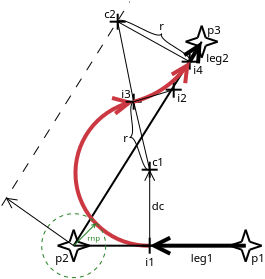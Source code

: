 <?xml version="1.0" encoding="UTF-8"?>
<dia:diagram xmlns:dia="http://www.lysator.liu.se/~alla/dia/">
  <dia:layer name="Background" visible="true" active="true">
    <dia:object type="Standard - Line" version="0" id="O0">
      <dia:attribute name="obj_pos">
        <dia:point val="15,17"/>
      </dia:attribute>
      <dia:attribute name="obj_bb">
        <dia:rectangle val="14.931,6.731;21.469,17.069"/>
      </dia:attribute>
      <dia:attribute name="conn_endpoints">
        <dia:point val="15,17"/>
        <dia:point val="21.4,6.8"/>
      </dia:attribute>
      <dia:attribute name="numcp">
        <dia:int val="1"/>
      </dia:attribute>
    </dia:object>
    <dia:object type="Standard - Arc" version="0" id="O1">
      <dia:attribute name="obj_pos">
        <dia:point val="18.8,17"/>
      </dia:attribute>
      <dia:attribute name="obj_bb">
        <dia:rectangle val="14.989,9.474;18.91,17.11"/>
      </dia:attribute>
      <dia:attribute name="conn_endpoints">
        <dia:point val="18.8,17"/>
        <dia:point val="18,9.8"/>
      </dia:attribute>
      <dia:attribute name="arc_color">
        <dia:color val="#cb3841"/>
      </dia:attribute>
      <dia:attribute name="curve_distance">
        <dia:real val="-3.309"/>
      </dia:attribute>
      <dia:attribute name="line_width">
        <dia:real val="0.2"/>
      </dia:attribute>
      <dia:attribute name="end_arrow">
        <dia:enum val="1"/>
      </dia:attribute>
      <dia:attribute name="end_arrow_length">
        <dia:real val="0.8"/>
      </dia:attribute>
      <dia:attribute name="end_arrow_width">
        <dia:real val="0.8"/>
      </dia:attribute>
    </dia:object>
    <dia:object type="Standard - Line" version="0" id="O2">
      <dia:attribute name="obj_pos">
        <dia:point val="18.8,17"/>
      </dia:attribute>
      <dia:attribute name="obj_bb">
        <dia:rectangle val="18.7,16.438;23.7,17.562"/>
      </dia:attribute>
      <dia:attribute name="conn_endpoints">
        <dia:point val="18.8,17"/>
        <dia:point val="23.6,17"/>
      </dia:attribute>
      <dia:attribute name="numcp">
        <dia:int val="1"/>
      </dia:attribute>
      <dia:attribute name="line_width">
        <dia:real val="0.2"/>
      </dia:attribute>
      <dia:attribute name="start_arrow">
        <dia:enum val="1"/>
      </dia:attribute>
      <dia:attribute name="start_arrow_length">
        <dia:real val="0.8"/>
      </dia:attribute>
      <dia:attribute name="start_arrow_width">
        <dia:real val="0.8"/>
      </dia:attribute>
    </dia:object>
    <dia:object type="Standard - Line" version="0" id="O3">
      <dia:attribute name="obj_pos">
        <dia:point val="18.8,17"/>
      </dia:attribute>
      <dia:attribute name="obj_bb">
        <dia:rectangle val="18.509,13.144;19.09,17.025"/>
      </dia:attribute>
      <dia:attribute name="conn_endpoints">
        <dia:point val="18.8,17"/>
        <dia:point val="18.8,13.2"/>
      </dia:attribute>
      <dia:attribute name="numcp">
        <dia:int val="1"/>
      </dia:attribute>
      <dia:attribute name="line_width">
        <dia:real val="0.05"/>
      </dia:attribute>
      <dia:attribute name="end_arrow">
        <dia:enum val="1"/>
      </dia:attribute>
      <dia:attribute name="end_arrow_length">
        <dia:real val="0.5"/>
      </dia:attribute>
      <dia:attribute name="end_arrow_width">
        <dia:real val="0.5"/>
      </dia:attribute>
      <dia:connections>
        <dia:connection handle="0" to="O6" connection="0"/>
        <dia:connection handle="1" to="O48" connection="0"/>
      </dia:connections>
    </dia:object>
    <dia:object type="Standard - Text" version="1" id="O4">
      <dia:attribute name="obj_pos">
        <dia:point val="22.2,7.6"/>
      </dia:attribute>
      <dia:attribute name="obj_bb">
        <dia:rectangle val="21.586,7.269;22.814,7.931"/>
      </dia:attribute>
      <dia:attribute name="text">
        <dia:composite type="text">
          <dia:attribute name="string">
            <dia:string>#leg2#</dia:string>
          </dia:attribute>
          <dia:attribute name="font">
            <dia:font family="sans" style="0" name="Helvetica"/>
          </dia:attribute>
          <dia:attribute name="height">
            <dia:real val="0.708"/>
          </dia:attribute>
          <dia:attribute name="pos">
            <dia:point val="22.2,7.796"/>
          </dia:attribute>
          <dia:attribute name="color">
            <dia:color val="#000000"/>
          </dia:attribute>
          <dia:attribute name="alignment">
            <dia:enum val="1"/>
          </dia:attribute>
        </dia:composite>
      </dia:attribute>
      <dia:attribute name="valign">
        <dia:enum val="2"/>
      </dia:attribute>
    </dia:object>
    <dia:object type="Standard - Text" version="1" id="O5">
      <dia:attribute name="obj_pos">
        <dia:point val="21.4,17.6"/>
      </dia:attribute>
      <dia:attribute name="obj_bb">
        <dia:rectangle val="20.786,17.269;22.014,17.931"/>
      </dia:attribute>
      <dia:attribute name="text">
        <dia:composite type="text">
          <dia:attribute name="string">
            <dia:string>#leg1#</dia:string>
          </dia:attribute>
          <dia:attribute name="font">
            <dia:font family="sans" style="0" name="Helvetica"/>
          </dia:attribute>
          <dia:attribute name="height">
            <dia:real val="0.708"/>
          </dia:attribute>
          <dia:attribute name="pos">
            <dia:point val="21.4,17.796"/>
          </dia:attribute>
          <dia:attribute name="color">
            <dia:color val="#000000"/>
          </dia:attribute>
          <dia:attribute name="alignment">
            <dia:enum val="1"/>
          </dia:attribute>
        </dia:composite>
      </dia:attribute>
      <dia:attribute name="valign">
        <dia:enum val="2"/>
      </dia:attribute>
    </dia:object>
    <dia:group>
      <dia:object type="Standard - Line" version="0" id="O6">
        <dia:attribute name="obj_pos">
          <dia:point val="18.8,16.6"/>
        </dia:attribute>
        <dia:attribute name="obj_bb">
          <dia:rectangle val="18.75,16.55;18.85,17.45"/>
        </dia:attribute>
        <dia:attribute name="conn_endpoints">
          <dia:point val="18.8,16.6"/>
          <dia:point val="18.8,17.4"/>
        </dia:attribute>
        <dia:attribute name="numcp">
          <dia:int val="1"/>
        </dia:attribute>
      </dia:object>
      <dia:object type="Standard - Line" version="0" id="O7">
        <dia:attribute name="obj_pos">
          <dia:point val="19.2,17"/>
        </dia:attribute>
        <dia:attribute name="obj_bb">
          <dia:rectangle val="18.35,16.95;19.25,17.05"/>
        </dia:attribute>
        <dia:attribute name="conn_endpoints">
          <dia:point val="19.2,17"/>
          <dia:point val="18.4,17"/>
        </dia:attribute>
        <dia:attribute name="numcp">
          <dia:int val="1"/>
        </dia:attribute>
      </dia:object>
    </dia:group>
    <dia:object type="Standard - Text" version="1" id="O8">
      <dia:attribute name="obj_pos">
        <dia:point val="19.2,12.8"/>
      </dia:attribute>
      <dia:attribute name="obj_bb">
        <dia:rectangle val="18.864,12.469;19.536,13.131"/>
      </dia:attribute>
      <dia:attribute name="text">
        <dia:composite type="text">
          <dia:attribute name="string">
            <dia:string>#c1#</dia:string>
          </dia:attribute>
          <dia:attribute name="font">
            <dia:font family="sans" style="0" name="Helvetica"/>
          </dia:attribute>
          <dia:attribute name="height">
            <dia:real val="0.708"/>
          </dia:attribute>
          <dia:attribute name="pos">
            <dia:point val="19.2,12.996"/>
          </dia:attribute>
          <dia:attribute name="color">
            <dia:color val="#000000"/>
          </dia:attribute>
          <dia:attribute name="alignment">
            <dia:enum val="1"/>
          </dia:attribute>
        </dia:composite>
      </dia:attribute>
      <dia:attribute name="valign">
        <dia:enum val="2"/>
      </dia:attribute>
    </dia:object>
    <dia:object type="Standard - Text" version="1" id="O9">
      <dia:attribute name="obj_pos">
        <dia:point val="14.4,17.6"/>
      </dia:attribute>
      <dia:attribute name="obj_bb">
        <dia:rectangle val="14.04,17.269;14.76,17.931"/>
      </dia:attribute>
      <dia:attribute name="text">
        <dia:composite type="text">
          <dia:attribute name="string">
            <dia:string>#p2#</dia:string>
          </dia:attribute>
          <dia:attribute name="font">
            <dia:font family="sans" style="0" name="Helvetica"/>
          </dia:attribute>
          <dia:attribute name="height">
            <dia:real val="0.708"/>
          </dia:attribute>
          <dia:attribute name="pos">
            <dia:point val="14.4,17.796"/>
          </dia:attribute>
          <dia:attribute name="color">
            <dia:color val="#000000"/>
          </dia:attribute>
          <dia:attribute name="alignment">
            <dia:enum val="1"/>
          </dia:attribute>
        </dia:composite>
      </dia:attribute>
      <dia:attribute name="valign">
        <dia:enum val="2"/>
      </dia:attribute>
    </dia:object>
    <dia:object type="Standard - Text" version="1" id="O10">
      <dia:attribute name="obj_pos">
        <dia:point val="22,6.2"/>
      </dia:attribute>
      <dia:attribute name="obj_bb">
        <dia:rectangle val="21.64,5.869;22.36,6.531"/>
      </dia:attribute>
      <dia:attribute name="text">
        <dia:composite type="text">
          <dia:attribute name="string">
            <dia:string>#p3#</dia:string>
          </dia:attribute>
          <dia:attribute name="font">
            <dia:font family="sans" style="0" name="Helvetica"/>
          </dia:attribute>
          <dia:attribute name="height">
            <dia:real val="0.708"/>
          </dia:attribute>
          <dia:attribute name="pos">
            <dia:point val="22,6.396"/>
          </dia:attribute>
          <dia:attribute name="color">
            <dia:color val="#000000"/>
          </dia:attribute>
          <dia:attribute name="alignment">
            <dia:enum val="1"/>
          </dia:attribute>
        </dia:composite>
      </dia:attribute>
      <dia:attribute name="valign">
        <dia:enum val="2"/>
      </dia:attribute>
    </dia:object>
    <dia:object type="Standard - Text" version="1" id="O11">
      <dia:attribute name="obj_pos">
        <dia:point val="19.2,15"/>
      </dia:attribute>
      <dia:attribute name="obj_bb">
        <dia:rectangle val="18.864,14.669;19.536,15.331"/>
      </dia:attribute>
      <dia:attribute name="text">
        <dia:composite type="text">
          <dia:attribute name="string">
            <dia:string>#dc#</dia:string>
          </dia:attribute>
          <dia:attribute name="font">
            <dia:font family="sans" style="0" name="Helvetica"/>
          </dia:attribute>
          <dia:attribute name="height">
            <dia:real val="0.708"/>
          </dia:attribute>
          <dia:attribute name="pos">
            <dia:point val="19.2,15.196"/>
          </dia:attribute>
          <dia:attribute name="color">
            <dia:color val="#000000"/>
          </dia:attribute>
          <dia:attribute name="alignment">
            <dia:enum val="1"/>
          </dia:attribute>
        </dia:composite>
      </dia:attribute>
      <dia:attribute name="valign">
        <dia:enum val="2"/>
      </dia:attribute>
    </dia:object>
    <dia:group>
      <dia:object type="Standard - Line" version="0" id="O12">
        <dia:attribute name="obj_pos">
          <dia:point val="15,16.2"/>
        </dia:attribute>
        <dia:attribute name="obj_bb">
          <dia:rectangle val="14.737,16.137;15.063,16.863"/>
        </dia:attribute>
        <dia:attribute name="conn_endpoints">
          <dia:point val="15,16.2"/>
          <dia:point val="14.8,16.8"/>
        </dia:attribute>
        <dia:attribute name="numcp">
          <dia:int val="1"/>
        </dia:attribute>
      </dia:object>
      <dia:object type="Standard - Line" version="0" id="O13">
        <dia:attribute name="obj_pos">
          <dia:point val="15.2,17.2"/>
        </dia:attribute>
        <dia:attribute name="obj_bb">
          <dia:rectangle val="14.937,17.137;15.263,17.863"/>
        </dia:attribute>
        <dia:attribute name="conn_endpoints">
          <dia:point val="15.2,17.2"/>
          <dia:point val="15,17.8"/>
        </dia:attribute>
        <dia:attribute name="numcp">
          <dia:int val="1"/>
        </dia:attribute>
      </dia:object>
      <dia:object type="Standard - Line" version="0" id="O14">
        <dia:attribute name="obj_pos">
          <dia:point val="15,16.2"/>
        </dia:attribute>
        <dia:attribute name="obj_bb">
          <dia:rectangle val="14.937,16.137;15.263,16.863"/>
        </dia:attribute>
        <dia:attribute name="conn_endpoints">
          <dia:point val="15,16.2"/>
          <dia:point val="15.2,16.8"/>
        </dia:attribute>
        <dia:attribute name="numcp">
          <dia:int val="1"/>
        </dia:attribute>
      </dia:object>
      <dia:object type="Standard - Line" version="0" id="O15">
        <dia:attribute name="obj_pos">
          <dia:point val="14.8,17.2"/>
        </dia:attribute>
        <dia:attribute name="obj_bb">
          <dia:rectangle val="14.737,17.137;15.063,17.863"/>
        </dia:attribute>
        <dia:attribute name="conn_endpoints">
          <dia:point val="14.8,17.2"/>
          <dia:point val="15,17.8"/>
        </dia:attribute>
        <dia:attribute name="numcp">
          <dia:int val="1"/>
        </dia:attribute>
      </dia:object>
      <dia:object type="Standard - Line" version="0" id="O16">
        <dia:attribute name="obj_pos">
          <dia:point val="15.2,16.8"/>
        </dia:attribute>
        <dia:attribute name="obj_bb">
          <dia:rectangle val="15.137,16.737;15.863,17.063"/>
        </dia:attribute>
        <dia:attribute name="conn_endpoints">
          <dia:point val="15.2,16.8"/>
          <dia:point val="15.8,17"/>
        </dia:attribute>
        <dia:attribute name="numcp">
          <dia:int val="1"/>
        </dia:attribute>
      </dia:object>
      <dia:object type="Standard - Line" version="0" id="O17">
        <dia:attribute name="obj_pos">
          <dia:point val="14.2,17"/>
        </dia:attribute>
        <dia:attribute name="obj_bb">
          <dia:rectangle val="14.137,16.937;14.863,17.263"/>
        </dia:attribute>
        <dia:attribute name="conn_endpoints">
          <dia:point val="14.2,17"/>
          <dia:point val="14.8,17.2"/>
        </dia:attribute>
        <dia:attribute name="numcp">
          <dia:int val="1"/>
        </dia:attribute>
      </dia:object>
      <dia:object type="Standard - Line" version="0" id="O18">
        <dia:attribute name="obj_pos">
          <dia:point val="15.2,17.2"/>
        </dia:attribute>
        <dia:attribute name="obj_bb">
          <dia:rectangle val="15.137,16.937;15.863,17.263"/>
        </dia:attribute>
        <dia:attribute name="conn_endpoints">
          <dia:point val="15.2,17.2"/>
          <dia:point val="15.8,17"/>
        </dia:attribute>
        <dia:attribute name="numcp">
          <dia:int val="1"/>
        </dia:attribute>
      </dia:object>
      <dia:object type="Standard - Line" version="0" id="O19">
        <dia:attribute name="obj_pos">
          <dia:point val="14.2,17"/>
        </dia:attribute>
        <dia:attribute name="obj_bb">
          <dia:rectangle val="14.137,16.737;14.863,17.063"/>
        </dia:attribute>
        <dia:attribute name="conn_endpoints">
          <dia:point val="14.2,17"/>
          <dia:point val="14.8,16.8"/>
        </dia:attribute>
        <dia:attribute name="numcp">
          <dia:int val="1"/>
        </dia:attribute>
      </dia:object>
    </dia:group>
    <dia:group>
      <dia:object type="Standard - Line" version="0" id="O20">
        <dia:attribute name="obj_pos">
          <dia:point val="21.4,6"/>
        </dia:attribute>
        <dia:attribute name="obj_bb">
          <dia:rectangle val="21.137,5.937;21.463,6.663"/>
        </dia:attribute>
        <dia:attribute name="conn_endpoints">
          <dia:point val="21.4,6"/>
          <dia:point val="21.2,6.6"/>
        </dia:attribute>
        <dia:attribute name="numcp">
          <dia:int val="1"/>
        </dia:attribute>
      </dia:object>
      <dia:object type="Standard - Line" version="0" id="O21">
        <dia:attribute name="obj_pos">
          <dia:point val="21.6,7"/>
        </dia:attribute>
        <dia:attribute name="obj_bb">
          <dia:rectangle val="21.337,6.937;21.663,7.663"/>
        </dia:attribute>
        <dia:attribute name="conn_endpoints">
          <dia:point val="21.6,7"/>
          <dia:point val="21.4,7.6"/>
        </dia:attribute>
        <dia:attribute name="numcp">
          <dia:int val="1"/>
        </dia:attribute>
      </dia:object>
      <dia:object type="Standard - Line" version="0" id="O22">
        <dia:attribute name="obj_pos">
          <dia:point val="21.4,6"/>
        </dia:attribute>
        <dia:attribute name="obj_bb">
          <dia:rectangle val="21.337,5.937;21.663,6.663"/>
        </dia:attribute>
        <dia:attribute name="conn_endpoints">
          <dia:point val="21.4,6"/>
          <dia:point val="21.6,6.6"/>
        </dia:attribute>
        <dia:attribute name="numcp">
          <dia:int val="1"/>
        </dia:attribute>
      </dia:object>
      <dia:object type="Standard - Line" version="0" id="O23">
        <dia:attribute name="obj_pos">
          <dia:point val="21.2,7"/>
        </dia:attribute>
        <dia:attribute name="obj_bb">
          <dia:rectangle val="21.137,6.937;21.463,7.663"/>
        </dia:attribute>
        <dia:attribute name="conn_endpoints">
          <dia:point val="21.2,7"/>
          <dia:point val="21.4,7.6"/>
        </dia:attribute>
        <dia:attribute name="numcp">
          <dia:int val="1"/>
        </dia:attribute>
      </dia:object>
      <dia:object type="Standard - Line" version="0" id="O24">
        <dia:attribute name="obj_pos">
          <dia:point val="21.6,6.6"/>
        </dia:attribute>
        <dia:attribute name="obj_bb">
          <dia:rectangle val="21.537,6.537;22.263,6.863"/>
        </dia:attribute>
        <dia:attribute name="conn_endpoints">
          <dia:point val="21.6,6.6"/>
          <dia:point val="22.2,6.8"/>
        </dia:attribute>
        <dia:attribute name="numcp">
          <dia:int val="1"/>
        </dia:attribute>
      </dia:object>
      <dia:object type="Standard - Line" version="0" id="O25">
        <dia:attribute name="obj_pos">
          <dia:point val="20.6,6.8"/>
        </dia:attribute>
        <dia:attribute name="obj_bb">
          <dia:rectangle val="20.537,6.737;21.263,7.063"/>
        </dia:attribute>
        <dia:attribute name="conn_endpoints">
          <dia:point val="20.6,6.8"/>
          <dia:point val="21.2,7"/>
        </dia:attribute>
        <dia:attribute name="numcp">
          <dia:int val="1"/>
        </dia:attribute>
      </dia:object>
      <dia:object type="Standard - Line" version="0" id="O26">
        <dia:attribute name="obj_pos">
          <dia:point val="21.6,7"/>
        </dia:attribute>
        <dia:attribute name="obj_bb">
          <dia:rectangle val="21.537,6.737;22.263,7.063"/>
        </dia:attribute>
        <dia:attribute name="conn_endpoints">
          <dia:point val="21.6,7"/>
          <dia:point val="22.2,6.8"/>
        </dia:attribute>
        <dia:attribute name="numcp">
          <dia:int val="1"/>
        </dia:attribute>
      </dia:object>
      <dia:object type="Standard - Line" version="0" id="O27">
        <dia:attribute name="obj_pos">
          <dia:point val="20.6,6.8"/>
        </dia:attribute>
        <dia:attribute name="obj_bb">
          <dia:rectangle val="20.537,6.537;21.263,6.863"/>
        </dia:attribute>
        <dia:attribute name="conn_endpoints">
          <dia:point val="20.6,6.8"/>
          <dia:point val="21.2,6.6"/>
        </dia:attribute>
        <dia:attribute name="numcp">
          <dia:int val="1"/>
        </dia:attribute>
      </dia:object>
    </dia:group>
    <dia:object type="Standard - Line" version="0" id="O28">
      <dia:attribute name="obj_pos">
        <dia:point val="21.4,6.8"/>
      </dia:attribute>
      <dia:attribute name="obj_bb">
        <dia:rectangle val="20.34,6.663;21.537,8.053"/>
      </dia:attribute>
      <dia:attribute name="conn_endpoints">
        <dia:point val="21.4,6.8"/>
        <dia:point val="20.8,7.8"/>
      </dia:attribute>
      <dia:attribute name="numcp">
        <dia:int val="1"/>
      </dia:attribute>
      <dia:attribute name="line_width">
        <dia:real val="0.2"/>
      </dia:attribute>
      <dia:attribute name="start_arrow">
        <dia:enum val="1"/>
      </dia:attribute>
      <dia:attribute name="start_arrow_length">
        <dia:real val="0.8"/>
      </dia:attribute>
      <dia:attribute name="start_arrow_width">
        <dia:real val="0.8"/>
      </dia:attribute>
      <dia:connections>
        <dia:connection handle="1" to="O53" connection="0"/>
      </dia:connections>
    </dia:object>
    <dia:object type="Standard - Line" version="0" id="O29">
      <dia:attribute name="obj_pos">
        <dia:point val="18,9.8"/>
      </dia:attribute>
      <dia:attribute name="obj_bb">
        <dia:rectangle val="17.97,9.77;18.83,13.23"/>
      </dia:attribute>
      <dia:attribute name="conn_endpoints">
        <dia:point val="18,9.8"/>
        <dia:point val="18.8,13.2"/>
      </dia:attribute>
      <dia:attribute name="numcp">
        <dia:int val="1"/>
      </dia:attribute>
      <dia:attribute name="line_width">
        <dia:real val="0.05"/>
      </dia:attribute>
      <dia:connections>
        <dia:connection handle="0" to="O51" connection="0"/>
        <dia:connection handle="1" to="O47" connection="0"/>
      </dia:connections>
    </dia:object>
    <dia:object type="Standard - Line" version="0" id="O30">
      <dia:attribute name="obj_pos">
        <dia:point val="18,9.8"/>
      </dia:attribute>
      <dia:attribute name="obj_bb">
        <dia:rectangle val="17.171,5.771;18.029,9.829"/>
      </dia:attribute>
      <dia:attribute name="conn_endpoints">
        <dia:point val="18,9.8"/>
        <dia:point val="17.2,5.8"/>
      </dia:attribute>
      <dia:attribute name="numcp">
        <dia:int val="1"/>
      </dia:attribute>
      <dia:attribute name="line_width">
        <dia:real val="0.05"/>
      </dia:attribute>
      <dia:connections>
        <dia:connection handle="0" to="O51" connection="0"/>
        <dia:connection handle="1" to="O32" connection="0"/>
      </dia:connections>
    </dia:object>
    <dia:object type="Standard - Line" version="0" id="O31">
      <dia:attribute name="obj_pos">
        <dia:point val="17.2,5.8"/>
      </dia:attribute>
      <dia:attribute name="obj_bb">
        <dia:rectangle val="17.166,5.766;20.834,7.834"/>
      </dia:attribute>
      <dia:attribute name="conn_endpoints">
        <dia:point val="17.2,5.8"/>
        <dia:point val="20.8,7.8"/>
      </dia:attribute>
      <dia:attribute name="numcp">
        <dia:int val="1"/>
      </dia:attribute>
      <dia:attribute name="line_width">
        <dia:real val="0.05"/>
      </dia:attribute>
      <dia:connections>
        <dia:connection handle="1" to="O54" connection="0"/>
      </dia:connections>
    </dia:object>
    <dia:group>
      <dia:object type="Standard - Line" version="0" id="O32">
        <dia:attribute name="obj_pos">
          <dia:point val="17.2,5.4"/>
        </dia:attribute>
        <dia:attribute name="obj_bb">
          <dia:rectangle val="17.15,5.35;17.25,6.25"/>
        </dia:attribute>
        <dia:attribute name="conn_endpoints">
          <dia:point val="17.2,5.4"/>
          <dia:point val="17.2,6.2"/>
        </dia:attribute>
        <dia:attribute name="numcp">
          <dia:int val="1"/>
        </dia:attribute>
      </dia:object>
      <dia:object type="Standard - Line" version="0" id="O33">
        <dia:attribute name="obj_pos">
          <dia:point val="17.6,5.8"/>
        </dia:attribute>
        <dia:attribute name="obj_bb">
          <dia:rectangle val="16.75,5.75;17.65,5.85"/>
        </dia:attribute>
        <dia:attribute name="conn_endpoints">
          <dia:point val="17.6,5.8"/>
          <dia:point val="16.8,5.8"/>
        </dia:attribute>
        <dia:attribute name="numcp">
          <dia:int val="1"/>
        </dia:attribute>
      </dia:object>
    </dia:group>
    <dia:object type="Standard - Text" version="1" id="O34">
      <dia:attribute name="obj_pos">
        <dia:point val="20.4,9.6"/>
      </dia:attribute>
      <dia:attribute name="obj_bb">
        <dia:rectangle val="20.141,9.269;20.659,9.931"/>
      </dia:attribute>
      <dia:attribute name="text">
        <dia:composite type="text">
          <dia:attribute name="string">
            <dia:string>#i2#</dia:string>
          </dia:attribute>
          <dia:attribute name="font">
            <dia:font family="sans" style="0" name="Helvetica"/>
          </dia:attribute>
          <dia:attribute name="height">
            <dia:real val="0.708"/>
          </dia:attribute>
          <dia:attribute name="pos">
            <dia:point val="20.4,9.796"/>
          </dia:attribute>
          <dia:attribute name="color">
            <dia:color val="#000000"/>
          </dia:attribute>
          <dia:attribute name="alignment">
            <dia:enum val="1"/>
          </dia:attribute>
        </dia:composite>
      </dia:attribute>
      <dia:attribute name="valign">
        <dia:enum val="2"/>
      </dia:attribute>
    </dia:object>
    <dia:object type="Standard - BezierLine" version="0" id="O35">
      <dia:attribute name="obj_pos">
        <dia:point val="18,9.8"/>
      </dia:attribute>
      <dia:attribute name="obj_bb">
        <dia:rectangle val="17.793,9.793;18.007,11.607"/>
      </dia:attribute>
      <dia:attribute name="bez_points">
        <dia:point val="18,9.8"/>
        <dia:point val="17.6,10"/>
        <dia:point val="18.2,11.4"/>
        <dia:point val="17.8,11.6"/>
      </dia:attribute>
      <dia:attribute name="corner_types">
        <dia:enum val="0"/>
        <dia:enum val="0"/>
      </dia:attribute>
      <dia:attribute name="line_width">
        <dia:real val="0.01"/>
      </dia:attribute>
      <dia:connections>
        <dia:connection handle="0" to="O52" connection="0"/>
      </dia:connections>
    </dia:object>
    <dia:object type="Standard - Text" version="1" id="O36">
      <dia:attribute name="obj_pos">
        <dia:point val="17.6,11.6"/>
      </dia:attribute>
      <dia:attribute name="obj_bb">
        <dia:rectangle val="17.484,11.269;17.716,11.931"/>
      </dia:attribute>
      <dia:attribute name="text">
        <dia:composite type="text">
          <dia:attribute name="string">
            <dia:string>#r#</dia:string>
          </dia:attribute>
          <dia:attribute name="font">
            <dia:font family="sans" style="0" name="Helvetica"/>
          </dia:attribute>
          <dia:attribute name="height">
            <dia:real val="0.708"/>
          </dia:attribute>
          <dia:attribute name="pos">
            <dia:point val="17.6,11.796"/>
          </dia:attribute>
          <dia:attribute name="color">
            <dia:color val="#000000"/>
          </dia:attribute>
          <dia:attribute name="alignment">
            <dia:enum val="1"/>
          </dia:attribute>
        </dia:composite>
      </dia:attribute>
      <dia:attribute name="valign">
        <dia:enum val="2"/>
      </dia:attribute>
    </dia:object>
    <dia:object type="Standard - BezierLine" version="0" id="O37">
      <dia:attribute name="obj_pos">
        <dia:point val="20.8,7.8"/>
      </dia:attribute>
      <dia:attribute name="obj_bb">
        <dia:rectangle val="19.38,6.393;20.82,7.807"/>
      </dia:attribute>
      <dia:attribute name="bez_points">
        <dia:point val="20.8,7.8"/>
        <dia:point val="21,7.4"/>
        <dia:point val="19.2,6.8"/>
        <dia:point val="19.4,6.4"/>
      </dia:attribute>
      <dia:attribute name="corner_types">
        <dia:enum val="0"/>
        <dia:enum val="0"/>
      </dia:attribute>
      <dia:attribute name="line_width">
        <dia:real val="0.01"/>
      </dia:attribute>
      <dia:connections>
        <dia:connection handle="0" to="O53" connection="0"/>
      </dia:connections>
    </dia:object>
    <dia:group>
      <dia:object type="Standard - Text" version="1" id="O38">
        <dia:attribute name="obj_pos">
          <dia:point val="24.2,17.6"/>
        </dia:attribute>
        <dia:attribute name="obj_bb">
          <dia:rectangle val="23.84,17.269;24.56,17.931"/>
        </dia:attribute>
        <dia:attribute name="text">
          <dia:composite type="text">
            <dia:attribute name="string">
              <dia:string>#p1#</dia:string>
            </dia:attribute>
            <dia:attribute name="font">
              <dia:font family="sans" style="0" name="Helvetica"/>
            </dia:attribute>
            <dia:attribute name="height">
              <dia:real val="0.708"/>
            </dia:attribute>
            <dia:attribute name="pos">
              <dia:point val="24.2,17.796"/>
            </dia:attribute>
            <dia:attribute name="color">
              <dia:color val="#000000"/>
            </dia:attribute>
            <dia:attribute name="alignment">
              <dia:enum val="1"/>
            </dia:attribute>
          </dia:composite>
        </dia:attribute>
        <dia:attribute name="valign">
          <dia:enum val="2"/>
        </dia:attribute>
      </dia:object>
      <dia:group>
        <dia:object type="Standard - Line" version="0" id="O39">
          <dia:attribute name="obj_pos">
            <dia:point val="23.6,16.2"/>
          </dia:attribute>
          <dia:attribute name="obj_bb">
            <dia:rectangle val="23.337,16.137;23.663,16.863"/>
          </dia:attribute>
          <dia:attribute name="conn_endpoints">
            <dia:point val="23.6,16.2"/>
            <dia:point val="23.4,16.8"/>
          </dia:attribute>
          <dia:attribute name="numcp">
            <dia:int val="1"/>
          </dia:attribute>
        </dia:object>
        <dia:object type="Standard - Line" version="0" id="O40">
          <dia:attribute name="obj_pos">
            <dia:point val="23.8,17.2"/>
          </dia:attribute>
          <dia:attribute name="obj_bb">
            <dia:rectangle val="23.537,17.137;23.863,17.863"/>
          </dia:attribute>
          <dia:attribute name="conn_endpoints">
            <dia:point val="23.8,17.2"/>
            <dia:point val="23.6,17.8"/>
          </dia:attribute>
          <dia:attribute name="numcp">
            <dia:int val="1"/>
          </dia:attribute>
        </dia:object>
        <dia:object type="Standard - Line" version="0" id="O41">
          <dia:attribute name="obj_pos">
            <dia:point val="23.6,16.2"/>
          </dia:attribute>
          <dia:attribute name="obj_bb">
            <dia:rectangle val="23.537,16.137;23.863,16.863"/>
          </dia:attribute>
          <dia:attribute name="conn_endpoints">
            <dia:point val="23.6,16.2"/>
            <dia:point val="23.8,16.8"/>
          </dia:attribute>
          <dia:attribute name="numcp">
            <dia:int val="1"/>
          </dia:attribute>
        </dia:object>
        <dia:object type="Standard - Line" version="0" id="O42">
          <dia:attribute name="obj_pos">
            <dia:point val="23.4,17.2"/>
          </dia:attribute>
          <dia:attribute name="obj_bb">
            <dia:rectangle val="23.337,17.137;23.663,17.863"/>
          </dia:attribute>
          <dia:attribute name="conn_endpoints">
            <dia:point val="23.4,17.2"/>
            <dia:point val="23.6,17.8"/>
          </dia:attribute>
          <dia:attribute name="numcp">
            <dia:int val="1"/>
          </dia:attribute>
        </dia:object>
        <dia:object type="Standard - Line" version="0" id="O43">
          <dia:attribute name="obj_pos">
            <dia:point val="23.8,16.8"/>
          </dia:attribute>
          <dia:attribute name="obj_bb">
            <dia:rectangle val="23.737,16.737;24.463,17.063"/>
          </dia:attribute>
          <dia:attribute name="conn_endpoints">
            <dia:point val="23.8,16.8"/>
            <dia:point val="24.4,17"/>
          </dia:attribute>
          <dia:attribute name="numcp">
            <dia:int val="1"/>
          </dia:attribute>
        </dia:object>
        <dia:object type="Standard - Line" version="0" id="O44">
          <dia:attribute name="obj_pos">
            <dia:point val="22.8,17"/>
          </dia:attribute>
          <dia:attribute name="obj_bb">
            <dia:rectangle val="22.737,16.937;23.463,17.263"/>
          </dia:attribute>
          <dia:attribute name="conn_endpoints">
            <dia:point val="22.8,17"/>
            <dia:point val="23.4,17.2"/>
          </dia:attribute>
          <dia:attribute name="numcp">
            <dia:int val="1"/>
          </dia:attribute>
        </dia:object>
        <dia:object type="Standard - Line" version="0" id="O45">
          <dia:attribute name="obj_pos">
            <dia:point val="23.8,17.2"/>
          </dia:attribute>
          <dia:attribute name="obj_bb">
            <dia:rectangle val="23.737,16.937;24.463,17.263"/>
          </dia:attribute>
          <dia:attribute name="conn_endpoints">
            <dia:point val="23.8,17.2"/>
            <dia:point val="24.4,17"/>
          </dia:attribute>
          <dia:attribute name="numcp">
            <dia:int val="1"/>
          </dia:attribute>
        </dia:object>
        <dia:object type="Standard - Line" version="0" id="O46">
          <dia:attribute name="obj_pos">
            <dia:point val="22.8,17"/>
          </dia:attribute>
          <dia:attribute name="obj_bb">
            <dia:rectangle val="22.737,16.737;23.463,17.063"/>
          </dia:attribute>
          <dia:attribute name="conn_endpoints">
            <dia:point val="22.8,17"/>
            <dia:point val="23.4,16.8"/>
          </dia:attribute>
          <dia:attribute name="numcp">
            <dia:int val="1"/>
          </dia:attribute>
        </dia:object>
      </dia:group>
    </dia:group>
    <dia:group>
      <dia:object type="Standard - Line" version="0" id="O47">
        <dia:attribute name="obj_pos">
          <dia:point val="18.8,12.8"/>
        </dia:attribute>
        <dia:attribute name="obj_bb">
          <dia:rectangle val="18.75,12.75;18.85,13.65"/>
        </dia:attribute>
        <dia:attribute name="conn_endpoints">
          <dia:point val="18.8,12.8"/>
          <dia:point val="18.8,13.6"/>
        </dia:attribute>
        <dia:attribute name="numcp">
          <dia:int val="1"/>
        </dia:attribute>
      </dia:object>
      <dia:object type="Standard - Line" version="0" id="O48">
        <dia:attribute name="obj_pos">
          <dia:point val="19.2,13.2"/>
        </dia:attribute>
        <dia:attribute name="obj_bb">
          <dia:rectangle val="18.35,13.15;19.25,13.25"/>
        </dia:attribute>
        <dia:attribute name="conn_endpoints">
          <dia:point val="19.2,13.2"/>
          <dia:point val="18.4,13.2"/>
        </dia:attribute>
        <dia:attribute name="numcp">
          <dia:int val="1"/>
        </dia:attribute>
      </dia:object>
    </dia:group>
    <dia:object type="Standard - BezierLine" version="0" id="O49">
      <dia:attribute name="obj_pos">
        <dia:point val="18.8,13.2"/>
      </dia:attribute>
      <dia:attribute name="obj_bb">
        <dia:rectangle val="17.793,11.581;18.807,13.219"/>
      </dia:attribute>
      <dia:attribute name="bez_points">
        <dia:point val="18.8,13.2"/>
        <dia:point val="18.4,13.4"/>
        <dia:point val="18.2,11.4"/>
        <dia:point val="17.8,11.6"/>
      </dia:attribute>
      <dia:attribute name="corner_types">
        <dia:enum val="0"/>
        <dia:enum val="0"/>
      </dia:attribute>
      <dia:attribute name="line_width">
        <dia:real val="0.01"/>
      </dia:attribute>
      <dia:connections>
        <dia:connection handle="0" to="O47" connection="0"/>
      </dia:connections>
    </dia:object>
    <dia:object type="Standard - Text" version="1" id="O50">
      <dia:attribute name="obj_pos">
        <dia:point val="18.8,17.8"/>
      </dia:attribute>
      <dia:attribute name="obj_bb">
        <dia:rectangle val="18.541,17.469;19.059,18.131"/>
      </dia:attribute>
      <dia:attribute name="text">
        <dia:composite type="text">
          <dia:attribute name="string">
            <dia:string>#i1#</dia:string>
          </dia:attribute>
          <dia:attribute name="font">
            <dia:font family="sans" style="0" name="Helvetica"/>
          </dia:attribute>
          <dia:attribute name="height">
            <dia:real val="0.708"/>
          </dia:attribute>
          <dia:attribute name="pos">
            <dia:point val="18.8,17.996"/>
          </dia:attribute>
          <dia:attribute name="color">
            <dia:color val="#000000"/>
          </dia:attribute>
          <dia:attribute name="alignment">
            <dia:enum val="1"/>
          </dia:attribute>
        </dia:composite>
      </dia:attribute>
      <dia:attribute name="valign">
        <dia:enum val="2"/>
      </dia:attribute>
    </dia:object>
    <dia:group>
      <dia:object type="Standard - Line" version="0" id="O51">
        <dia:attribute name="obj_pos">
          <dia:point val="18,9.4"/>
        </dia:attribute>
        <dia:attribute name="obj_bb">
          <dia:rectangle val="17.95,9.35;18.05,10.25"/>
        </dia:attribute>
        <dia:attribute name="conn_endpoints">
          <dia:point val="18,9.4"/>
          <dia:point val="18,10.2"/>
        </dia:attribute>
        <dia:attribute name="numcp">
          <dia:int val="1"/>
        </dia:attribute>
      </dia:object>
      <dia:object type="Standard - Line" version="0" id="O52">
        <dia:attribute name="obj_pos">
          <dia:point val="18.4,9.8"/>
        </dia:attribute>
        <dia:attribute name="obj_bb">
          <dia:rectangle val="17.55,9.75;18.45,9.85"/>
        </dia:attribute>
        <dia:attribute name="conn_endpoints">
          <dia:point val="18.4,9.8"/>
          <dia:point val="17.6,9.8"/>
        </dia:attribute>
        <dia:attribute name="numcp">
          <dia:int val="1"/>
        </dia:attribute>
      </dia:object>
    </dia:group>
    <dia:group>
      <dia:object type="Standard - Line" version="0" id="O53">
        <dia:attribute name="obj_pos">
          <dia:point val="20.8,7.4"/>
        </dia:attribute>
        <dia:attribute name="obj_bb">
          <dia:rectangle val="20.75,7.35;20.85,8.25"/>
        </dia:attribute>
        <dia:attribute name="conn_endpoints">
          <dia:point val="20.8,7.4"/>
          <dia:point val="20.8,8.2"/>
        </dia:attribute>
        <dia:attribute name="numcp">
          <dia:int val="1"/>
        </dia:attribute>
      </dia:object>
      <dia:object type="Standard - Line" version="0" id="O54">
        <dia:attribute name="obj_pos">
          <dia:point val="21.2,7.8"/>
        </dia:attribute>
        <dia:attribute name="obj_bb">
          <dia:rectangle val="20.35,7.75;21.25,7.85"/>
        </dia:attribute>
        <dia:attribute name="conn_endpoints">
          <dia:point val="21.2,7.8"/>
          <dia:point val="20.4,7.8"/>
        </dia:attribute>
        <dia:attribute name="numcp">
          <dia:int val="1"/>
        </dia:attribute>
      </dia:object>
    </dia:group>
    <dia:object type="Standard - Text" version="1" id="O55">
      <dia:attribute name="obj_pos">
        <dia:point val="21.2,8.2"/>
      </dia:attribute>
      <dia:attribute name="obj_bb">
        <dia:rectangle val="20.941,7.869;21.459,8.531"/>
      </dia:attribute>
      <dia:attribute name="text">
        <dia:composite type="text">
          <dia:attribute name="string">
            <dia:string>#i4#</dia:string>
          </dia:attribute>
          <dia:attribute name="font">
            <dia:font family="sans" style="0" name="Helvetica"/>
          </dia:attribute>
          <dia:attribute name="height">
            <dia:real val="0.708"/>
          </dia:attribute>
          <dia:attribute name="pos">
            <dia:point val="21.2,8.396"/>
          </dia:attribute>
          <dia:attribute name="color">
            <dia:color val="#000000"/>
          </dia:attribute>
          <dia:attribute name="alignment">
            <dia:enum val="1"/>
          </dia:attribute>
        </dia:composite>
      </dia:attribute>
      <dia:attribute name="valign">
        <dia:enum val="2"/>
      </dia:attribute>
    </dia:object>
    <dia:object type="Standard - Text" version="1" id="O56">
      <dia:attribute name="obj_pos">
        <dia:point val="17.6,9.4"/>
      </dia:attribute>
      <dia:attribute name="obj_bb">
        <dia:rectangle val="17.341,9.069;17.859,9.731"/>
      </dia:attribute>
      <dia:attribute name="text">
        <dia:composite type="text">
          <dia:attribute name="string">
            <dia:string>#i3#</dia:string>
          </dia:attribute>
          <dia:attribute name="font">
            <dia:font family="sans" style="0" name="Helvetica"/>
          </dia:attribute>
          <dia:attribute name="height">
            <dia:real val="0.708"/>
          </dia:attribute>
          <dia:attribute name="pos">
            <dia:point val="17.6,9.596"/>
          </dia:attribute>
          <dia:attribute name="color">
            <dia:color val="#000000"/>
          </dia:attribute>
          <dia:attribute name="alignment">
            <dia:enum val="1"/>
          </dia:attribute>
        </dia:composite>
      </dia:attribute>
      <dia:attribute name="valign">
        <dia:enum val="2"/>
      </dia:attribute>
    </dia:object>
    <dia:group>
      <dia:object type="Standard - Line" version="0" id="O57">
        <dia:attribute name="obj_pos">
          <dia:point val="20,8.8"/>
        </dia:attribute>
        <dia:attribute name="obj_bb">
          <dia:rectangle val="19.95,8.75;20.05,9.65"/>
        </dia:attribute>
        <dia:attribute name="conn_endpoints">
          <dia:point val="20,8.8"/>
          <dia:point val="20,9.6"/>
        </dia:attribute>
        <dia:attribute name="numcp">
          <dia:int val="1"/>
        </dia:attribute>
      </dia:object>
      <dia:object type="Standard - Line" version="0" id="O58">
        <dia:attribute name="obj_pos">
          <dia:point val="20.4,9.2"/>
        </dia:attribute>
        <dia:attribute name="obj_bb">
          <dia:rectangle val="19.55,9.15;20.45,9.25"/>
        </dia:attribute>
        <dia:attribute name="conn_endpoints">
          <dia:point val="20.4,9.2"/>
          <dia:point val="19.6,9.2"/>
        </dia:attribute>
        <dia:attribute name="numcp">
          <dia:int val="1"/>
        </dia:attribute>
      </dia:object>
    </dia:group>
    <dia:object type="Standard - Arc" version="0" id="O59">
      <dia:attribute name="obj_pos">
        <dia:point val="18,9.8"/>
      </dia:attribute>
      <dia:attribute name="obj_bb">
        <dia:rectangle val="17.86,7.66;20.939,9.94"/>
      </dia:attribute>
      <dia:attribute name="conn_endpoints">
        <dia:point val="18,9.8"/>
        <dia:point val="20.8,7.8"/>
      </dia:attribute>
      <dia:attribute name="arc_color">
        <dia:color val="#cb3841"/>
      </dia:attribute>
      <dia:attribute name="curve_distance">
        <dia:real val="0.325"/>
      </dia:attribute>
      <dia:attribute name="line_width">
        <dia:real val="0.2"/>
      </dia:attribute>
      <dia:attribute name="end_arrow">
        <dia:enum val="1"/>
      </dia:attribute>
      <dia:attribute name="end_arrow_length">
        <dia:real val="0.8"/>
      </dia:attribute>
      <dia:attribute name="end_arrow_width">
        <dia:real val="0.8"/>
      </dia:attribute>
    </dia:object>
    <dia:object type="Standard - Line" version="0" id="O60">
      <dia:attribute name="obj_pos">
        <dia:point val="18,9.8"/>
      </dia:attribute>
      <dia:attribute name="obj_bb">
        <dia:rectangle val="17.969,9.169;20.031,9.831"/>
      </dia:attribute>
      <dia:attribute name="conn_endpoints">
        <dia:point val="18,9.8"/>
        <dia:point val="20,9.2"/>
      </dia:attribute>
      <dia:attribute name="numcp">
        <dia:int val="1"/>
      </dia:attribute>
      <dia:attribute name="line_width">
        <dia:real val="0.05"/>
      </dia:attribute>
      <dia:connections>
        <dia:connection handle="0" to="O51" connection="0"/>
        <dia:connection handle="1" to="O57" connection="0"/>
      </dia:connections>
    </dia:object>
    <dia:object type="Standard - BezierLine" version="0" id="O61">
      <dia:attribute name="obj_pos">
        <dia:point val="17.2,5.8"/>
      </dia:attribute>
      <dia:attribute name="obj_bb">
        <dia:rectangle val="17.193,5.722;19.407,6.478"/>
      </dia:attribute>
      <dia:attribute name="bez_points">
        <dia:point val="17.2,5.8"/>
        <dia:point val="17.4,5.4"/>
        <dia:point val="19.2,6.8"/>
        <dia:point val="19.4,6.4"/>
      </dia:attribute>
      <dia:attribute name="corner_types">
        <dia:enum val="0"/>
        <dia:enum val="0"/>
      </dia:attribute>
      <dia:attribute name="line_width">
        <dia:real val="0.01"/>
      </dia:attribute>
    </dia:object>
    <dia:object type="Standard - Text" version="1" id="O62">
      <dia:attribute name="obj_pos">
        <dia:point val="16.8,5.4"/>
      </dia:attribute>
      <dia:attribute name="obj_bb">
        <dia:rectangle val="16.464,5.069;17.136,5.731"/>
      </dia:attribute>
      <dia:attribute name="text">
        <dia:composite type="text">
          <dia:attribute name="string">
            <dia:string>#c2#</dia:string>
          </dia:attribute>
          <dia:attribute name="font">
            <dia:font family="sans" style="0" name="Helvetica"/>
          </dia:attribute>
          <dia:attribute name="height">
            <dia:real val="0.708"/>
          </dia:attribute>
          <dia:attribute name="pos">
            <dia:point val="16.8,5.596"/>
          </dia:attribute>
          <dia:attribute name="color">
            <dia:color val="#000000"/>
          </dia:attribute>
          <dia:attribute name="alignment">
            <dia:enum val="1"/>
          </dia:attribute>
        </dia:composite>
      </dia:attribute>
      <dia:attribute name="valign">
        <dia:enum val="2"/>
      </dia:attribute>
    </dia:object>
    <dia:object type="Standard - Text" version="1" id="O63">
      <dia:attribute name="obj_pos">
        <dia:point val="19.4,6"/>
      </dia:attribute>
      <dia:attribute name="obj_bb">
        <dia:rectangle val="19.284,5.669;19.516,6.331"/>
      </dia:attribute>
      <dia:attribute name="text">
        <dia:composite type="text">
          <dia:attribute name="string">
            <dia:string>#r#</dia:string>
          </dia:attribute>
          <dia:attribute name="font">
            <dia:font family="sans" style="0" name="Helvetica"/>
          </dia:attribute>
          <dia:attribute name="height">
            <dia:real val="0.708"/>
          </dia:attribute>
          <dia:attribute name="pos">
            <dia:point val="19.4,6.196"/>
          </dia:attribute>
          <dia:attribute name="color">
            <dia:color val="#000000"/>
          </dia:attribute>
          <dia:attribute name="alignment">
            <dia:enum val="1"/>
          </dia:attribute>
        </dia:composite>
      </dia:attribute>
      <dia:attribute name="valign">
        <dia:enum val="2"/>
      </dia:attribute>
    </dia:object>
    <dia:object type="Standard - Line" version="0" id="O64">
      <dia:attribute name="obj_pos">
        <dia:point val="23.6,17"/>
      </dia:attribute>
      <dia:attribute name="obj_bb">
        <dia:rectangle val="14.95,16.95;23.65,17.05"/>
      </dia:attribute>
      <dia:attribute name="conn_endpoints">
        <dia:point val="23.6,17"/>
        <dia:point val="15,17"/>
      </dia:attribute>
      <dia:attribute name="numcp">
        <dia:int val="1"/>
      </dia:attribute>
    </dia:object>
    <dia:object type="Standard - Ellipse" version="0" id="O65">
      <dia:attribute name="obj_pos">
        <dia:point val="13.4,15.4"/>
      </dia:attribute>
      <dia:attribute name="obj_bb">
        <dia:rectangle val="13.375,15.375;16.625,18.625"/>
      </dia:attribute>
      <dia:attribute name="elem_corner">
        <dia:point val="13.4,15.4"/>
      </dia:attribute>
      <dia:attribute name="elem_width">
        <dia:real val="3.2"/>
      </dia:attribute>
      <dia:attribute name="elem_height">
        <dia:real val="3.2"/>
      </dia:attribute>
      <dia:attribute name="border_width">
        <dia:real val="0.05"/>
      </dia:attribute>
      <dia:attribute name="border_color">
        <dia:color val="#238123"/>
      </dia:attribute>
      <dia:attribute name="show_background">
        <dia:boolean val="false"/>
      </dia:attribute>
      <dia:attribute name="aspect">
        <dia:enum val="1"/>
      </dia:attribute>
      <dia:attribute name="line_style">
        <dia:enum val="1"/>
      </dia:attribute>
      <dia:attribute name="dashlength">
        <dia:real val="0.2"/>
      </dia:attribute>
    </dia:object>
    <dia:object type="Standard - Line" version="0" id="O66">
      <dia:attribute name="obj_pos">
        <dia:point val="15,17"/>
      </dia:attribute>
      <dia:attribute name="obj_bb">
        <dia:rectangle val="14.965,15.829;16.171,17.035"/>
      </dia:attribute>
      <dia:attribute name="conn_endpoints">
        <dia:point val="15,17"/>
        <dia:point val="16.131,15.869"/>
      </dia:attribute>
      <dia:attribute name="numcp">
        <dia:int val="1"/>
      </dia:attribute>
      <dia:attribute name="line_color">
        <dia:color val="#238123"/>
      </dia:attribute>
      <dia:attribute name="line_width">
        <dia:real val="0.05"/>
      </dia:attribute>
      <dia:attribute name="end_arrow">
        <dia:enum val="1"/>
      </dia:attribute>
      <dia:attribute name="end_arrow_length">
        <dia:real val="0.2"/>
      </dia:attribute>
      <dia:attribute name="end_arrow_width">
        <dia:real val="0.2"/>
      </dia:attribute>
      <dia:connections>
        <dia:connection handle="0" to="O65" connection="8"/>
        <dia:connection handle="1" to="O65" connection="2"/>
      </dia:connections>
    </dia:object>
    <dia:object type="Standard - Text" version="1" id="O67">
      <dia:attribute name="obj_pos">
        <dia:point val="16,16.6"/>
      </dia:attribute>
      <dia:attribute name="obj_bb">
        <dia:rectangle val="15.672,16.37;16.328,16.83"/>
      </dia:attribute>
      <dia:attribute name="text">
        <dia:composite type="text">
          <dia:attribute name="string">
            <dia:string>#rnp#</dia:string>
          </dia:attribute>
          <dia:attribute name="font">
            <dia:font family="sans" style="0" name="Helvetica"/>
          </dia:attribute>
          <dia:attribute name="height">
            <dia:real val="0.494"/>
          </dia:attribute>
          <dia:attribute name="pos">
            <dia:point val="16,16.738"/>
          </dia:attribute>
          <dia:attribute name="color">
            <dia:color val="#238123"/>
          </dia:attribute>
          <dia:attribute name="alignment">
            <dia:enum val="1"/>
          </dia:attribute>
        </dia:composite>
      </dia:attribute>
      <dia:attribute name="valign">
        <dia:enum val="2"/>
      </dia:attribute>
    </dia:object>
    <dia:object type="Standard - Line" version="0" id="O68">
      <dia:attribute name="obj_pos">
        <dia:point val="11.4,15"/>
      </dia:attribute>
      <dia:attribute name="obj_bb">
        <dia:rectangle val="11.366,4.766;17.834,15.034"/>
      </dia:attribute>
      <dia:attribute name="conn_endpoints">
        <dia:point val="11.4,15"/>
        <dia:point val="17.8,4.8"/>
      </dia:attribute>
      <dia:attribute name="numcp">
        <dia:int val="1"/>
      </dia:attribute>
      <dia:attribute name="line_width">
        <dia:real val="0.05"/>
      </dia:attribute>
      <dia:attribute name="line_style">
        <dia:enum val="1"/>
      </dia:attribute>
      <dia:attribute name="dashlength">
        <dia:real val="0.5"/>
      </dia:attribute>
    </dia:object>
    <dia:object type="Standard - Line" version="0" id="O69">
      <dia:attribute name="obj_pos">
        <dia:point val="15,17"/>
      </dia:attribute>
      <dia:attribute name="obj_bb">
        <dia:rectangle val="11.554,14.565;15.035,17.035"/>
      </dia:attribute>
      <dia:attribute name="conn_endpoints">
        <dia:point val="15,17"/>
        <dia:point val="11.6,14.6"/>
      </dia:attribute>
      <dia:attribute name="numcp">
        <dia:int val="1"/>
      </dia:attribute>
      <dia:attribute name="line_width">
        <dia:real val="0.05"/>
      </dia:attribute>
      <dia:attribute name="end_arrow">
        <dia:enum val="1"/>
      </dia:attribute>
      <dia:attribute name="end_arrow_length">
        <dia:real val="0.5"/>
      </dia:attribute>
      <dia:attribute name="end_arrow_width">
        <dia:real val="0.5"/>
      </dia:attribute>
    </dia:object>
  </dia:layer>
</dia:diagram>
